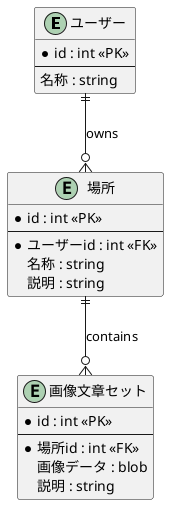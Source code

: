 @startuml
entity "ユーザー" as User {
  *id : int <<PK>>
  ---
  名称 : string
}

entity "場所" as Place {
  *id : int <<PK>>
  ---
  *ユーザーid : int <<FK>>
  名称 : string
  説明 : string
}

entity "画像文章セット" as ImageTextSet {
  *id : int <<PK>>
  ---
  *場所id : int <<FK>>
  画像データ : blob
  説明 : string
}

User ||--o{ Place : owns
Place ||--o{ ImageTextSet : contains
@enduml

